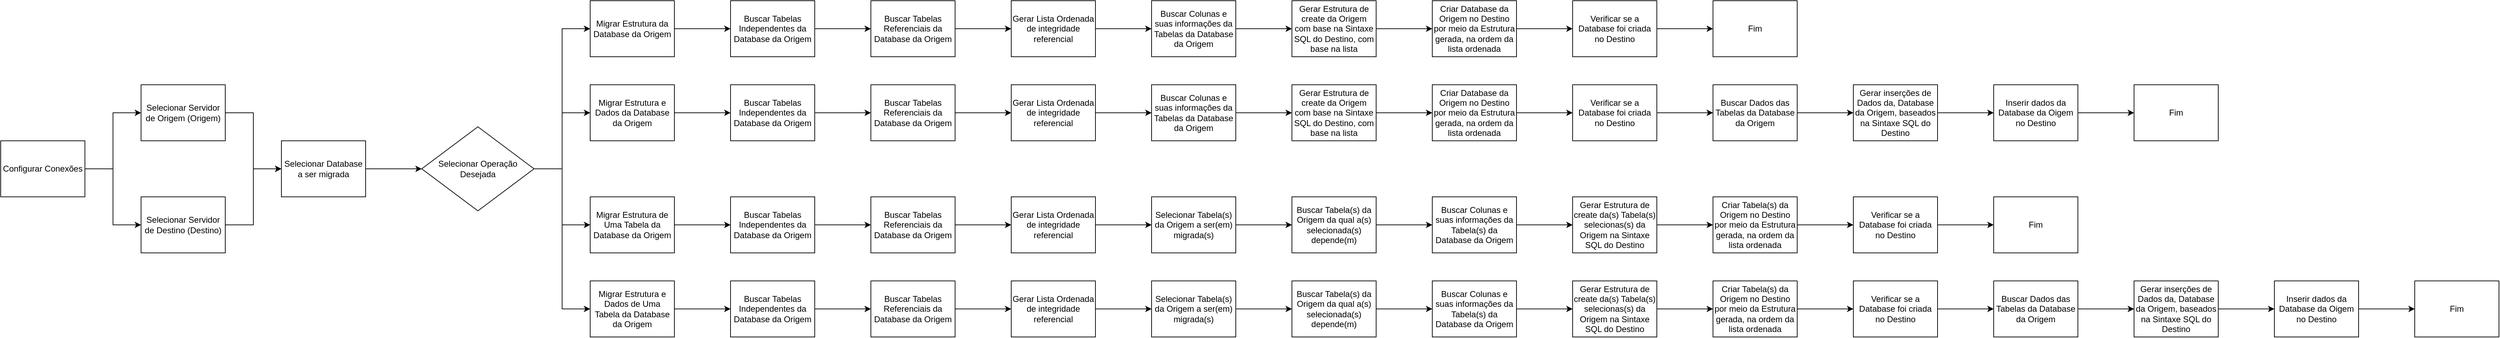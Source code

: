<mxfile version="24.7.7">
  <diagram name="Página-1" id="GfSHoWP0yE8UkhSPtZLo">
    <mxGraphModel grid="1" page="1" gridSize="10" guides="1" tooltips="1" connect="1" arrows="1" fold="1" pageScale="1" pageWidth="827" pageHeight="1169" math="0" shadow="0">
      <root>
        <mxCell id="0" />
        <mxCell id="1" parent="0" />
        <mxCell id="0HNeCWlPuQUJ0uY3fp-I-4" style="edgeStyle=orthogonalEdgeStyle;rounded=0;orthogonalLoop=1;jettySize=auto;html=1;entryX=0;entryY=0.5;entryDx=0;entryDy=0;" edge="1" parent="1" source="0HNeCWlPuQUJ0uY3fp-I-1" target="0HNeCWlPuQUJ0uY3fp-I-3">
          <mxGeometry relative="1" as="geometry" />
        </mxCell>
        <mxCell id="0HNeCWlPuQUJ0uY3fp-I-5" style="edgeStyle=orthogonalEdgeStyle;rounded=0;orthogonalLoop=1;jettySize=auto;html=1;entryX=0;entryY=0.5;entryDx=0;entryDy=0;" edge="1" parent="1" source="0HNeCWlPuQUJ0uY3fp-I-1" target="0HNeCWlPuQUJ0uY3fp-I-2">
          <mxGeometry relative="1" as="geometry" />
        </mxCell>
        <mxCell id="0HNeCWlPuQUJ0uY3fp-I-1" value="Configurar Conexões" style="rounded=0;whiteSpace=wrap;html=1;" vertex="1" parent="1">
          <mxGeometry y="200" width="120" height="80" as="geometry" />
        </mxCell>
        <mxCell id="0HNeCWlPuQUJ0uY3fp-I-7" style="edgeStyle=orthogonalEdgeStyle;rounded=0;orthogonalLoop=1;jettySize=auto;html=1;" edge="1" parent="1" source="0HNeCWlPuQUJ0uY3fp-I-2" target="0HNeCWlPuQUJ0uY3fp-I-6">
          <mxGeometry relative="1" as="geometry" />
        </mxCell>
        <mxCell id="0HNeCWlPuQUJ0uY3fp-I-2" value="Selecionar Servidor de Origem (Origem)" style="rounded=0;whiteSpace=wrap;html=1;" vertex="1" parent="1">
          <mxGeometry x="200" y="120" width="120" height="80" as="geometry" />
        </mxCell>
        <mxCell id="0HNeCWlPuQUJ0uY3fp-I-8" style="edgeStyle=orthogonalEdgeStyle;rounded=0;orthogonalLoop=1;jettySize=auto;html=1;entryX=0;entryY=0.5;entryDx=0;entryDy=0;" edge="1" parent="1" source="0HNeCWlPuQUJ0uY3fp-I-3" target="0HNeCWlPuQUJ0uY3fp-I-6">
          <mxGeometry relative="1" as="geometry" />
        </mxCell>
        <mxCell id="0HNeCWlPuQUJ0uY3fp-I-3" value="Selecionar Servidor de Destino (Destino)" style="rounded=0;whiteSpace=wrap;html=1;" vertex="1" parent="1">
          <mxGeometry x="200" y="280" width="120" height="80" as="geometry" />
        </mxCell>
        <mxCell id="0HNeCWlPuQUJ0uY3fp-I-10" style="edgeStyle=orthogonalEdgeStyle;rounded=0;orthogonalLoop=1;jettySize=auto;html=1;" edge="1" parent="1" source="0HNeCWlPuQUJ0uY3fp-I-6" target="0HNeCWlPuQUJ0uY3fp-I-12">
          <mxGeometry relative="1" as="geometry">
            <mxPoint x="600" y="240" as="targetPoint" />
          </mxGeometry>
        </mxCell>
        <mxCell id="0HNeCWlPuQUJ0uY3fp-I-6" value="Selecionar Database a ser migrada" style="rounded=0;whiteSpace=wrap;html=1;" vertex="1" parent="1">
          <mxGeometry x="400" y="200" width="120" height="80" as="geometry" />
        </mxCell>
        <mxCell id="0HNeCWlPuQUJ0uY3fp-I-21" value="" style="edgeStyle=orthogonalEdgeStyle;rounded=0;orthogonalLoop=1;jettySize=auto;html=1;" edge="1" parent="1" source="0HNeCWlPuQUJ0uY3fp-I-11" target="0HNeCWlPuQUJ0uY3fp-I-20">
          <mxGeometry relative="1" as="geometry" />
        </mxCell>
        <mxCell id="0HNeCWlPuQUJ0uY3fp-I-11" value="Migrar Estrutura da Database da Origem" style="rounded=0;whiteSpace=wrap;html=1;" vertex="1" parent="1">
          <mxGeometry x="840" width="120" height="80" as="geometry" />
        </mxCell>
        <mxCell id="0HNeCWlPuQUJ0uY3fp-I-13" style="edgeStyle=orthogonalEdgeStyle;rounded=0;orthogonalLoop=1;jettySize=auto;html=1;exitX=1;exitY=0.5;exitDx=0;exitDy=0;entryX=0;entryY=0.5;entryDx=0;entryDy=0;" edge="1" parent="1" source="0HNeCWlPuQUJ0uY3fp-I-12" target="0HNeCWlPuQUJ0uY3fp-I-11">
          <mxGeometry relative="1" as="geometry">
            <mxPoint x="760" y="230" as="sourcePoint" />
            <mxPoint x="900" y="70" as="targetPoint" />
          </mxGeometry>
        </mxCell>
        <mxCell id="0HNeCWlPuQUJ0uY3fp-I-15" style="edgeStyle=orthogonalEdgeStyle;rounded=0;orthogonalLoop=1;jettySize=auto;html=1;entryX=0;entryY=0.5;entryDx=0;entryDy=0;" edge="1" parent="1" source="0HNeCWlPuQUJ0uY3fp-I-12" target="0HNeCWlPuQUJ0uY3fp-I-14">
          <mxGeometry relative="1" as="geometry" />
        </mxCell>
        <mxCell id="0HNeCWlPuQUJ0uY3fp-I-19" style="edgeStyle=orthogonalEdgeStyle;rounded=0;orthogonalLoop=1;jettySize=auto;html=1;entryX=0;entryY=0.5;entryDx=0;entryDy=0;" edge="1" parent="1" source="0HNeCWlPuQUJ0uY3fp-I-12" target="0HNeCWlPuQUJ0uY3fp-I-18">
          <mxGeometry relative="1" as="geometry" />
        </mxCell>
        <mxCell id="0HNeCWlPuQUJ0uY3fp-I-27" style="edgeStyle=orthogonalEdgeStyle;rounded=0;orthogonalLoop=1;jettySize=auto;html=1;entryX=0;entryY=0.5;entryDx=0;entryDy=0;" edge="1" parent="1" source="0HNeCWlPuQUJ0uY3fp-I-12" target="0HNeCWlPuQUJ0uY3fp-I-26">
          <mxGeometry relative="1" as="geometry" />
        </mxCell>
        <mxCell id="0HNeCWlPuQUJ0uY3fp-I-12" value="Selecionar Operação Desejada" style="rhombus;whiteSpace=wrap;html=1;" vertex="1" parent="1">
          <mxGeometry x="600" y="180" width="160" height="120" as="geometry" />
        </mxCell>
        <mxCell id="0HNeCWlPuQUJ0uY3fp-I-60" value="" style="edgeStyle=orthogonalEdgeStyle;rounded=0;orthogonalLoop=1;jettySize=auto;html=1;" edge="1" parent="1" source="0HNeCWlPuQUJ0uY3fp-I-14" target="0HNeCWlPuQUJ0uY3fp-I-50">
          <mxGeometry relative="1" as="geometry" />
        </mxCell>
        <mxCell id="0HNeCWlPuQUJ0uY3fp-I-14" value="Migrar Estrutura e Dados da Database da Origem" style="rounded=0;whiteSpace=wrap;html=1;" vertex="1" parent="1">
          <mxGeometry x="840" y="120" width="120" height="80" as="geometry" />
        </mxCell>
        <mxCell id="0HNeCWlPuQUJ0uY3fp-I-80" value="" style="edgeStyle=orthogonalEdgeStyle;rounded=0;orthogonalLoop=1;jettySize=auto;html=1;" edge="1" parent="1" source="0HNeCWlPuQUJ0uY3fp-I-18" target="0HNeCWlPuQUJ0uY3fp-I-70">
          <mxGeometry relative="1" as="geometry" />
        </mxCell>
        <mxCell id="0HNeCWlPuQUJ0uY3fp-I-18" value="Migrar Estrutura de Uma Tabela da Database da Origem" style="rounded=0;whiteSpace=wrap;html=1;" vertex="1" parent="1">
          <mxGeometry x="840" y="280" width="120" height="80" as="geometry" />
        </mxCell>
        <mxCell id="0HNeCWlPuQUJ0uY3fp-I-23" value="" style="edgeStyle=orthogonalEdgeStyle;rounded=0;orthogonalLoop=1;jettySize=auto;html=1;" edge="1" parent="1" source="0HNeCWlPuQUJ0uY3fp-I-20" target="0HNeCWlPuQUJ0uY3fp-I-22">
          <mxGeometry relative="1" as="geometry" />
        </mxCell>
        <mxCell id="0HNeCWlPuQUJ0uY3fp-I-20" value="Buscar Tabelas Independentes da Database da Origem" style="whiteSpace=wrap;html=1;rounded=0;" vertex="1" parent="1">
          <mxGeometry x="1040" width="120" height="80" as="geometry" />
        </mxCell>
        <mxCell id="0HNeCWlPuQUJ0uY3fp-I-84" value="" style="edgeStyle=orthogonalEdgeStyle;rounded=0;orthogonalLoop=1;jettySize=auto;html=1;" edge="1" parent="1" source="0HNeCWlPuQUJ0uY3fp-I-22" target="0HNeCWlPuQUJ0uY3fp-I-83">
          <mxGeometry relative="1" as="geometry" />
        </mxCell>
        <mxCell id="0HNeCWlPuQUJ0uY3fp-I-22" value="Buscar Tabelas Referenciais da Database da Origem" style="whiteSpace=wrap;html=1;rounded=0;" vertex="1" parent="1">
          <mxGeometry x="1240" width="120" height="80" as="geometry" />
        </mxCell>
        <mxCell id="0HNeCWlPuQUJ0uY3fp-I-29" value="" style="edgeStyle=orthogonalEdgeStyle;rounded=0;orthogonalLoop=1;jettySize=auto;html=1;" edge="1" parent="1" source="0HNeCWlPuQUJ0uY3fp-I-24" target="0HNeCWlPuQUJ0uY3fp-I-28">
          <mxGeometry relative="1" as="geometry" />
        </mxCell>
        <mxCell id="0HNeCWlPuQUJ0uY3fp-I-24" value="Buscar Colunas e suas informações da Tabelas da Database da Origem" style="whiteSpace=wrap;html=1;rounded=0;" vertex="1" parent="1">
          <mxGeometry x="1640" width="120" height="80" as="geometry" />
        </mxCell>
        <mxCell id="0HNeCWlPuQUJ0uY3fp-I-118" value="" style="edgeStyle=orthogonalEdgeStyle;rounded=0;orthogonalLoop=1;jettySize=auto;html=1;" edge="1" parent="1" source="0HNeCWlPuQUJ0uY3fp-I-26" target="0HNeCWlPuQUJ0uY3fp-I-100">
          <mxGeometry relative="1" as="geometry" />
        </mxCell>
        <mxCell id="0HNeCWlPuQUJ0uY3fp-I-26" value="Migrar Estrutura e Dados de Uma Tabela da Database da Origem" style="rounded=0;whiteSpace=wrap;html=1;" vertex="1" parent="1">
          <mxGeometry x="840" y="400" width="120" height="80" as="geometry" />
        </mxCell>
        <mxCell id="0HNeCWlPuQUJ0uY3fp-I-31" value="" style="edgeStyle=orthogonalEdgeStyle;rounded=0;orthogonalLoop=1;jettySize=auto;html=1;" edge="1" parent="1" source="0HNeCWlPuQUJ0uY3fp-I-28" target="0HNeCWlPuQUJ0uY3fp-I-30">
          <mxGeometry relative="1" as="geometry" />
        </mxCell>
        <mxCell id="0HNeCWlPuQUJ0uY3fp-I-28" value="Gerar Estrutura de create da Origem com base na Sintaxe SQL do Destino, com base na lista" style="whiteSpace=wrap;html=1;rounded=0;" vertex="1" parent="1">
          <mxGeometry x="1840" width="120" height="80" as="geometry" />
        </mxCell>
        <mxCell id="0HNeCWlPuQUJ0uY3fp-I-36" value="" style="edgeStyle=orthogonalEdgeStyle;rounded=0;orthogonalLoop=1;jettySize=auto;html=1;" edge="1" parent="1" source="0HNeCWlPuQUJ0uY3fp-I-30" target="0HNeCWlPuQUJ0uY3fp-I-35">
          <mxGeometry relative="1" as="geometry" />
        </mxCell>
        <mxCell id="0HNeCWlPuQUJ0uY3fp-I-30" value="Criar Database da Origem no Destino por meio da Estrutura gerada, na ordem da lista ordenada" style="whiteSpace=wrap;html=1;rounded=0;" vertex="1" parent="1">
          <mxGeometry x="2040" width="120" height="80" as="geometry" />
        </mxCell>
        <mxCell id="0HNeCWlPuQUJ0uY3fp-I-32" value="Fim" style="whiteSpace=wrap;html=1;rounded=0;" vertex="1" parent="1">
          <mxGeometry x="2440" width="120" height="80" as="geometry" />
        </mxCell>
        <mxCell id="0HNeCWlPuQUJ0uY3fp-I-37" value="" style="edgeStyle=orthogonalEdgeStyle;rounded=0;orthogonalLoop=1;jettySize=auto;html=1;" edge="1" parent="1" source="0HNeCWlPuQUJ0uY3fp-I-35" target="0HNeCWlPuQUJ0uY3fp-I-32">
          <mxGeometry relative="1" as="geometry" />
        </mxCell>
        <mxCell id="0HNeCWlPuQUJ0uY3fp-I-35" value="Verificar se a Database foi criada no Destino" style="whiteSpace=wrap;html=1;rounded=0;" vertex="1" parent="1">
          <mxGeometry x="2240" width="120" height="80" as="geometry" />
        </mxCell>
        <mxCell id="0HNeCWlPuQUJ0uY3fp-I-49" value="" style="edgeStyle=orthogonalEdgeStyle;rounded=0;orthogonalLoop=1;jettySize=auto;html=1;" edge="1" parent="1" source="0HNeCWlPuQUJ0uY3fp-I-50" target="0HNeCWlPuQUJ0uY3fp-I-52">
          <mxGeometry relative="1" as="geometry" />
        </mxCell>
        <mxCell id="0HNeCWlPuQUJ0uY3fp-I-50" value="Buscar Tabelas Independentes da Database da Origem" style="whiteSpace=wrap;html=1;rounded=0;" vertex="1" parent="1">
          <mxGeometry x="1040" y="120" width="120" height="80" as="geometry" />
        </mxCell>
        <mxCell id="0HNeCWlPuQUJ0uY3fp-I-90" value="" style="edgeStyle=orthogonalEdgeStyle;rounded=0;orthogonalLoop=1;jettySize=auto;html=1;" edge="1" parent="1" source="0HNeCWlPuQUJ0uY3fp-I-52" target="0HNeCWlPuQUJ0uY3fp-I-89">
          <mxGeometry relative="1" as="geometry" />
        </mxCell>
        <mxCell id="0HNeCWlPuQUJ0uY3fp-I-52" value="Buscar Tabelas Referenciais da Database da Origem" style="whiteSpace=wrap;html=1;rounded=0;" vertex="1" parent="1">
          <mxGeometry x="1240" y="120" width="120" height="80" as="geometry" />
        </mxCell>
        <mxCell id="0HNeCWlPuQUJ0uY3fp-I-53" value="" style="edgeStyle=orthogonalEdgeStyle;rounded=0;orthogonalLoop=1;jettySize=auto;html=1;" edge="1" parent="1" source="0HNeCWlPuQUJ0uY3fp-I-54" target="0HNeCWlPuQUJ0uY3fp-I-56">
          <mxGeometry relative="1" as="geometry" />
        </mxCell>
        <mxCell id="0HNeCWlPuQUJ0uY3fp-I-54" value="Buscar Colunas e suas informações da Tabelas da Database da Origem" style="whiteSpace=wrap;html=1;rounded=0;" vertex="1" parent="1">
          <mxGeometry x="1640" y="120" width="120" height="80" as="geometry" />
        </mxCell>
        <mxCell id="0HNeCWlPuQUJ0uY3fp-I-55" value="" style="edgeStyle=orthogonalEdgeStyle;rounded=0;orthogonalLoop=1;jettySize=auto;html=1;" edge="1" parent="1" source="0HNeCWlPuQUJ0uY3fp-I-56" target="0HNeCWlPuQUJ0uY3fp-I-58">
          <mxGeometry relative="1" as="geometry" />
        </mxCell>
        <mxCell id="0HNeCWlPuQUJ0uY3fp-I-56" value="Gerar Estrutura de create da Origem com base na Sintaxe SQL do Destino, com base na lista" style="whiteSpace=wrap;html=1;rounded=0;" vertex="1" parent="1">
          <mxGeometry x="1840" y="120" width="120" height="80" as="geometry" />
        </mxCell>
        <mxCell id="0HNeCWlPuQUJ0uY3fp-I-57" value="" style="edgeStyle=orthogonalEdgeStyle;rounded=0;orthogonalLoop=1;jettySize=auto;html=1;" edge="1" parent="1" source="0HNeCWlPuQUJ0uY3fp-I-58" target="0HNeCWlPuQUJ0uY3fp-I-59">
          <mxGeometry relative="1" as="geometry" />
        </mxCell>
        <mxCell id="0HNeCWlPuQUJ0uY3fp-I-58" value="Criar Database da Origem no Destino por meio da Estrutura gerada, na ordem da lista ordenada" style="whiteSpace=wrap;html=1;rounded=0;" vertex="1" parent="1">
          <mxGeometry x="2040" y="120" width="120" height="80" as="geometry" />
        </mxCell>
        <mxCell id="0HNeCWlPuQUJ0uY3fp-I-62" value="" style="edgeStyle=orthogonalEdgeStyle;rounded=0;orthogonalLoop=1;jettySize=auto;html=1;" edge="1" parent="1" source="0HNeCWlPuQUJ0uY3fp-I-59" target="0HNeCWlPuQUJ0uY3fp-I-61">
          <mxGeometry relative="1" as="geometry" />
        </mxCell>
        <mxCell id="0HNeCWlPuQUJ0uY3fp-I-59" value="Verificar se a Database foi criada no Destino" style="whiteSpace=wrap;html=1;rounded=0;" vertex="1" parent="1">
          <mxGeometry x="2240" y="120" width="120" height="80" as="geometry" />
        </mxCell>
        <mxCell id="0HNeCWlPuQUJ0uY3fp-I-64" value="" style="edgeStyle=orthogonalEdgeStyle;rounded=0;orthogonalLoop=1;jettySize=auto;html=1;" edge="1" parent="1" source="0HNeCWlPuQUJ0uY3fp-I-61" target="0HNeCWlPuQUJ0uY3fp-I-63">
          <mxGeometry relative="1" as="geometry" />
        </mxCell>
        <mxCell id="0HNeCWlPuQUJ0uY3fp-I-61" value="Buscar Dados das Tabelas da Database da Origem" style="whiteSpace=wrap;html=1;rounded=0;" vertex="1" parent="1">
          <mxGeometry x="2440" y="120" width="120" height="80" as="geometry" />
        </mxCell>
        <mxCell id="0HNeCWlPuQUJ0uY3fp-I-66" value="" style="edgeStyle=orthogonalEdgeStyle;rounded=0;orthogonalLoop=1;jettySize=auto;html=1;" edge="1" parent="1" source="0HNeCWlPuQUJ0uY3fp-I-63" target="0HNeCWlPuQUJ0uY3fp-I-65">
          <mxGeometry relative="1" as="geometry" />
        </mxCell>
        <mxCell id="0HNeCWlPuQUJ0uY3fp-I-63" value="Gerar inserções de Dados da, Database da Origem, baseados na Sintaxe SQL do Destino" style="whiteSpace=wrap;html=1;rounded=0;" vertex="1" parent="1">
          <mxGeometry x="2640" y="120" width="120" height="80" as="geometry" />
        </mxCell>
        <mxCell id="0HNeCWlPuQUJ0uY3fp-I-68" value="" style="edgeStyle=orthogonalEdgeStyle;rounded=0;orthogonalLoop=1;jettySize=auto;html=1;" edge="1" parent="1" source="0HNeCWlPuQUJ0uY3fp-I-65" target="0HNeCWlPuQUJ0uY3fp-I-67">
          <mxGeometry relative="1" as="geometry" />
        </mxCell>
        <mxCell id="0HNeCWlPuQUJ0uY3fp-I-65" value="Inserir dados da Database da Oigem no Destino" style="whiteSpace=wrap;html=1;rounded=0;" vertex="1" parent="1">
          <mxGeometry x="2840" y="120" width="120" height="80" as="geometry" />
        </mxCell>
        <mxCell id="0HNeCWlPuQUJ0uY3fp-I-67" value="Fim" style="whiteSpace=wrap;html=1;rounded=0;" vertex="1" parent="1">
          <mxGeometry x="3040" y="120" width="120" height="80" as="geometry" />
        </mxCell>
        <mxCell id="0HNeCWlPuQUJ0uY3fp-I-69" value="" style="edgeStyle=orthogonalEdgeStyle;rounded=0;orthogonalLoop=1;jettySize=auto;html=1;" edge="1" parent="1" source="0HNeCWlPuQUJ0uY3fp-I-70" target="0HNeCWlPuQUJ0uY3fp-I-72">
          <mxGeometry relative="1" as="geometry" />
        </mxCell>
        <mxCell id="0HNeCWlPuQUJ0uY3fp-I-70" value="Buscar Tabelas Independentes da Database da Origem" style="whiteSpace=wrap;html=1;rounded=0;" vertex="1" parent="1">
          <mxGeometry x="1040" y="280" width="120" height="80" as="geometry" />
        </mxCell>
        <mxCell id="0HNeCWlPuQUJ0uY3fp-I-82" value="" style="edgeStyle=orthogonalEdgeStyle;rounded=0;orthogonalLoop=1;jettySize=auto;html=1;" edge="1" parent="1" source="0HNeCWlPuQUJ0uY3fp-I-72" target="0HNeCWlPuQUJ0uY3fp-I-81">
          <mxGeometry relative="1" as="geometry" />
        </mxCell>
        <mxCell id="0HNeCWlPuQUJ0uY3fp-I-72" value="Buscar Tabelas Referenciais da Database da Origem" style="whiteSpace=wrap;html=1;rounded=0;" vertex="1" parent="1">
          <mxGeometry x="1240" y="280" width="120" height="80" as="geometry" />
        </mxCell>
        <mxCell id="0HNeCWlPuQUJ0uY3fp-I-93" value="" style="edgeStyle=orthogonalEdgeStyle;rounded=0;orthogonalLoop=1;jettySize=auto;html=1;" edge="1" parent="1" source="0HNeCWlPuQUJ0uY3fp-I-74" target="0HNeCWlPuQUJ0uY3fp-I-92">
          <mxGeometry relative="1" as="geometry" />
        </mxCell>
        <mxCell id="0HNeCWlPuQUJ0uY3fp-I-74" value="Selecionar Tabela(s) da Origem a ser(em) migrada(s)" style="whiteSpace=wrap;html=1;rounded=0;" vertex="1" parent="1">
          <mxGeometry x="1640" y="280" width="120" height="80" as="geometry" />
        </mxCell>
        <mxCell id="0HNeCWlPuQUJ0uY3fp-I-75" value="" style="edgeStyle=orthogonalEdgeStyle;rounded=0;orthogonalLoop=1;jettySize=auto;html=1;" edge="1" parent="1" source="0HNeCWlPuQUJ0uY3fp-I-76" target="0HNeCWlPuQUJ0uY3fp-I-78">
          <mxGeometry relative="1" as="geometry" />
        </mxCell>
        <mxCell id="0HNeCWlPuQUJ0uY3fp-I-76" value="Buscar Colunas e suas informações da Tabela(s) da Database da Origem" style="whiteSpace=wrap;html=1;rounded=0;" vertex="1" parent="1">
          <mxGeometry x="2040" y="280" width="120" height="80" as="geometry" />
        </mxCell>
        <mxCell id="0HNeCWlPuQUJ0uY3fp-I-77" value="" style="edgeStyle=orthogonalEdgeStyle;rounded=0;orthogonalLoop=1;jettySize=auto;html=1;" edge="1" parent="1" source="0HNeCWlPuQUJ0uY3fp-I-78" target="0HNeCWlPuQUJ0uY3fp-I-79">
          <mxGeometry relative="1" as="geometry" />
        </mxCell>
        <mxCell id="0HNeCWlPuQUJ0uY3fp-I-78" value="Gerar Estrutura de create da(s) Tabela(s) selecionas(s) da Origem na Sintaxe SQL do Destino" style="whiteSpace=wrap;html=1;rounded=0;" vertex="1" parent="1">
          <mxGeometry x="2240" y="280" width="120" height="80" as="geometry" />
        </mxCell>
        <mxCell id="0HNeCWlPuQUJ0uY3fp-I-96" value="" style="edgeStyle=orthogonalEdgeStyle;rounded=0;orthogonalLoop=1;jettySize=auto;html=1;" edge="1" parent="1" source="0HNeCWlPuQUJ0uY3fp-I-79" target="0HNeCWlPuQUJ0uY3fp-I-95">
          <mxGeometry relative="1" as="geometry" />
        </mxCell>
        <mxCell id="0HNeCWlPuQUJ0uY3fp-I-79" value="Criar Tabela(s) da Origem no Destino por meio da Estrutura gerada, na ordem da lista ordenada" style="whiteSpace=wrap;html=1;rounded=0;" vertex="1" parent="1">
          <mxGeometry x="2440" y="280" width="120" height="80" as="geometry" />
        </mxCell>
        <mxCell id="0HNeCWlPuQUJ0uY3fp-I-88" value="" style="edgeStyle=orthogonalEdgeStyle;rounded=0;orthogonalLoop=1;jettySize=auto;html=1;" edge="1" parent="1" source="0HNeCWlPuQUJ0uY3fp-I-81" target="0HNeCWlPuQUJ0uY3fp-I-74">
          <mxGeometry relative="1" as="geometry" />
        </mxCell>
        <mxCell id="0HNeCWlPuQUJ0uY3fp-I-81" value="Gerar Lista Ordenada de integridade referencial" style="whiteSpace=wrap;html=1;rounded=0;" vertex="1" parent="1">
          <mxGeometry x="1440" y="280" width="120" height="80" as="geometry" />
        </mxCell>
        <mxCell id="0HNeCWlPuQUJ0uY3fp-I-87" value="" style="edgeStyle=orthogonalEdgeStyle;rounded=0;orthogonalLoop=1;jettySize=auto;html=1;" edge="1" parent="1" source="0HNeCWlPuQUJ0uY3fp-I-83" target="0HNeCWlPuQUJ0uY3fp-I-24">
          <mxGeometry relative="1" as="geometry" />
        </mxCell>
        <mxCell id="0HNeCWlPuQUJ0uY3fp-I-83" value="Gerar Lista Ordenada de integridade referencial" style="whiteSpace=wrap;html=1;rounded=0;" vertex="1" parent="1">
          <mxGeometry x="1440" width="120" height="80" as="geometry" />
        </mxCell>
        <mxCell id="0HNeCWlPuQUJ0uY3fp-I-91" value="" style="edgeStyle=orthogonalEdgeStyle;rounded=0;orthogonalLoop=1;jettySize=auto;html=1;" edge="1" parent="1" source="0HNeCWlPuQUJ0uY3fp-I-89" target="0HNeCWlPuQUJ0uY3fp-I-54">
          <mxGeometry relative="1" as="geometry" />
        </mxCell>
        <mxCell id="0HNeCWlPuQUJ0uY3fp-I-89" value="Gerar Lista Ordenada de integridade referencial" style="whiteSpace=wrap;html=1;rounded=0;" vertex="1" parent="1">
          <mxGeometry x="1440" y="120" width="120" height="80" as="geometry" />
        </mxCell>
        <mxCell id="0HNeCWlPuQUJ0uY3fp-I-94" value="" style="edgeStyle=orthogonalEdgeStyle;rounded=0;orthogonalLoop=1;jettySize=auto;html=1;" edge="1" parent="1" source="0HNeCWlPuQUJ0uY3fp-I-92" target="0HNeCWlPuQUJ0uY3fp-I-76">
          <mxGeometry relative="1" as="geometry" />
        </mxCell>
        <mxCell id="0HNeCWlPuQUJ0uY3fp-I-92" value="Buscar Tabela(s) da Origem da qual a(s) selecionada(s) depende(m)" style="whiteSpace=wrap;html=1;rounded=0;" vertex="1" parent="1">
          <mxGeometry x="1840" y="280" width="120" height="80" as="geometry" />
        </mxCell>
        <mxCell id="0HNeCWlPuQUJ0uY3fp-I-98" value="" style="edgeStyle=orthogonalEdgeStyle;rounded=0;orthogonalLoop=1;jettySize=auto;html=1;" edge="1" parent="1" source="0HNeCWlPuQUJ0uY3fp-I-95" target="0HNeCWlPuQUJ0uY3fp-I-97">
          <mxGeometry relative="1" as="geometry" />
        </mxCell>
        <mxCell id="0HNeCWlPuQUJ0uY3fp-I-95" value="Verificar se a Database foi criada no Destino" style="whiteSpace=wrap;html=1;rounded=0;" vertex="1" parent="1">
          <mxGeometry x="2640" y="280" width="120" height="80" as="geometry" />
        </mxCell>
        <mxCell id="0HNeCWlPuQUJ0uY3fp-I-97" value="Fim" style="whiteSpace=wrap;html=1;rounded=0;" vertex="1" parent="1">
          <mxGeometry x="2840" y="280" width="120" height="80" as="geometry" />
        </mxCell>
        <mxCell id="0HNeCWlPuQUJ0uY3fp-I-99" value="" style="edgeStyle=orthogonalEdgeStyle;rounded=0;orthogonalLoop=1;jettySize=auto;html=1;" edge="1" parent="1" source="0HNeCWlPuQUJ0uY3fp-I-100" target="0HNeCWlPuQUJ0uY3fp-I-102">
          <mxGeometry relative="1" as="geometry" />
        </mxCell>
        <mxCell id="0HNeCWlPuQUJ0uY3fp-I-100" value="Buscar Tabelas Independentes da Database da Origem" style="whiteSpace=wrap;html=1;rounded=0;" vertex="1" parent="1">
          <mxGeometry x="1040" y="400" width="120" height="80" as="geometry" />
        </mxCell>
        <mxCell id="0HNeCWlPuQUJ0uY3fp-I-101" value="" style="edgeStyle=orthogonalEdgeStyle;rounded=0;orthogonalLoop=1;jettySize=auto;html=1;" edge="1" parent="1" source="0HNeCWlPuQUJ0uY3fp-I-102" target="0HNeCWlPuQUJ0uY3fp-I-112">
          <mxGeometry relative="1" as="geometry" />
        </mxCell>
        <mxCell id="0HNeCWlPuQUJ0uY3fp-I-102" value="Buscar Tabelas Referenciais da Database da Origem" style="whiteSpace=wrap;html=1;rounded=0;" vertex="1" parent="1">
          <mxGeometry x="1240" y="400" width="120" height="80" as="geometry" />
        </mxCell>
        <mxCell id="0HNeCWlPuQUJ0uY3fp-I-103" value="" style="edgeStyle=orthogonalEdgeStyle;rounded=0;orthogonalLoop=1;jettySize=auto;html=1;" edge="1" parent="1" source="0HNeCWlPuQUJ0uY3fp-I-104" target="0HNeCWlPuQUJ0uY3fp-I-114">
          <mxGeometry relative="1" as="geometry" />
        </mxCell>
        <mxCell id="0HNeCWlPuQUJ0uY3fp-I-104" value="Selecionar Tabela(s) da Origem a ser(em) migrada(s)" style="whiteSpace=wrap;html=1;rounded=0;" vertex="1" parent="1">
          <mxGeometry x="1640" y="400" width="120" height="80" as="geometry" />
        </mxCell>
        <mxCell id="0HNeCWlPuQUJ0uY3fp-I-105" value="" style="edgeStyle=orthogonalEdgeStyle;rounded=0;orthogonalLoop=1;jettySize=auto;html=1;" edge="1" parent="1" source="0HNeCWlPuQUJ0uY3fp-I-106" target="0HNeCWlPuQUJ0uY3fp-I-108">
          <mxGeometry relative="1" as="geometry" />
        </mxCell>
        <mxCell id="0HNeCWlPuQUJ0uY3fp-I-106" value="Buscar Colunas e suas informações da Tabela(s) da Database da Origem" style="whiteSpace=wrap;html=1;rounded=0;" vertex="1" parent="1">
          <mxGeometry x="2040" y="400" width="120" height="80" as="geometry" />
        </mxCell>
        <mxCell id="0HNeCWlPuQUJ0uY3fp-I-107" value="" style="edgeStyle=orthogonalEdgeStyle;rounded=0;orthogonalLoop=1;jettySize=auto;html=1;" edge="1" parent="1" source="0HNeCWlPuQUJ0uY3fp-I-108" target="0HNeCWlPuQUJ0uY3fp-I-110">
          <mxGeometry relative="1" as="geometry" />
        </mxCell>
        <mxCell id="0HNeCWlPuQUJ0uY3fp-I-108" value="Gerar Estrutura de create da(s) Tabela(s) selecionas(s) da Origem na Sintaxe SQL do Destino" style="whiteSpace=wrap;html=1;rounded=0;" vertex="1" parent="1">
          <mxGeometry x="2240" y="400" width="120" height="80" as="geometry" />
        </mxCell>
        <mxCell id="0HNeCWlPuQUJ0uY3fp-I-109" value="" style="edgeStyle=orthogonalEdgeStyle;rounded=0;orthogonalLoop=1;jettySize=auto;html=1;" edge="1" parent="1" source="0HNeCWlPuQUJ0uY3fp-I-110" target="0HNeCWlPuQUJ0uY3fp-I-116">
          <mxGeometry relative="1" as="geometry" />
        </mxCell>
        <mxCell id="0HNeCWlPuQUJ0uY3fp-I-110" value="Criar Tabela(s) da Origem no Destino por meio da Estrutura gerada, na ordem da lista ordenada" style="whiteSpace=wrap;html=1;rounded=0;" vertex="1" parent="1">
          <mxGeometry x="2440" y="400" width="120" height="80" as="geometry" />
        </mxCell>
        <mxCell id="0HNeCWlPuQUJ0uY3fp-I-111" value="" style="edgeStyle=orthogonalEdgeStyle;rounded=0;orthogonalLoop=1;jettySize=auto;html=1;" edge="1" parent="1" source="0HNeCWlPuQUJ0uY3fp-I-112" target="0HNeCWlPuQUJ0uY3fp-I-104">
          <mxGeometry relative="1" as="geometry" />
        </mxCell>
        <mxCell id="0HNeCWlPuQUJ0uY3fp-I-112" value="Gerar Lista Ordenada de integridade referencial" style="whiteSpace=wrap;html=1;rounded=0;" vertex="1" parent="1">
          <mxGeometry x="1440" y="400" width="120" height="80" as="geometry" />
        </mxCell>
        <mxCell id="0HNeCWlPuQUJ0uY3fp-I-113" value="" style="edgeStyle=orthogonalEdgeStyle;rounded=0;orthogonalLoop=1;jettySize=auto;html=1;" edge="1" parent="1" source="0HNeCWlPuQUJ0uY3fp-I-114" target="0HNeCWlPuQUJ0uY3fp-I-106">
          <mxGeometry relative="1" as="geometry" />
        </mxCell>
        <mxCell id="0HNeCWlPuQUJ0uY3fp-I-114" value="Buscar Tabela(s) da Origem da qual a(s) selecionada(s) depende(m)" style="whiteSpace=wrap;html=1;rounded=0;" vertex="1" parent="1">
          <mxGeometry x="1840" y="400" width="120" height="80" as="geometry" />
        </mxCell>
        <mxCell id="0HNeCWlPuQUJ0uY3fp-I-126" value="" style="edgeStyle=orthogonalEdgeStyle;rounded=0;orthogonalLoop=1;jettySize=auto;html=1;" edge="1" parent="1" source="0HNeCWlPuQUJ0uY3fp-I-116" target="0HNeCWlPuQUJ0uY3fp-I-120">
          <mxGeometry relative="1" as="geometry" />
        </mxCell>
        <mxCell id="0HNeCWlPuQUJ0uY3fp-I-116" value="Verificar se a Database foi criada no Destino" style="whiteSpace=wrap;html=1;rounded=0;" vertex="1" parent="1">
          <mxGeometry x="2640" y="400" width="120" height="80" as="geometry" />
        </mxCell>
        <mxCell id="0HNeCWlPuQUJ0uY3fp-I-119" value="" style="edgeStyle=orthogonalEdgeStyle;rounded=0;orthogonalLoop=1;jettySize=auto;html=1;" edge="1" parent="1" source="0HNeCWlPuQUJ0uY3fp-I-120" target="0HNeCWlPuQUJ0uY3fp-I-122">
          <mxGeometry relative="1" as="geometry" />
        </mxCell>
        <mxCell id="0HNeCWlPuQUJ0uY3fp-I-120" value="Buscar Dados das Tabelas da Database da Origem" style="whiteSpace=wrap;html=1;rounded=0;" vertex="1" parent="1">
          <mxGeometry x="2840" y="400" width="120" height="80" as="geometry" />
        </mxCell>
        <mxCell id="0HNeCWlPuQUJ0uY3fp-I-121" value="" style="edgeStyle=orthogonalEdgeStyle;rounded=0;orthogonalLoop=1;jettySize=auto;html=1;" edge="1" parent="1" source="0HNeCWlPuQUJ0uY3fp-I-122" target="0HNeCWlPuQUJ0uY3fp-I-124">
          <mxGeometry relative="1" as="geometry" />
        </mxCell>
        <mxCell id="0HNeCWlPuQUJ0uY3fp-I-122" value="Gerar inserções de Dados da, Database da Origem, baseados na Sintaxe SQL do Destino" style="whiteSpace=wrap;html=1;rounded=0;" vertex="1" parent="1">
          <mxGeometry x="3040" y="400" width="120" height="80" as="geometry" />
        </mxCell>
        <mxCell id="0HNeCWlPuQUJ0uY3fp-I-123" value="" style="edgeStyle=orthogonalEdgeStyle;rounded=0;orthogonalLoop=1;jettySize=auto;html=1;" edge="1" parent="1" source="0HNeCWlPuQUJ0uY3fp-I-124" target="0HNeCWlPuQUJ0uY3fp-I-125">
          <mxGeometry relative="1" as="geometry" />
        </mxCell>
        <mxCell id="0HNeCWlPuQUJ0uY3fp-I-124" value="Inserir dados da Database da Oigem no Destino" style="whiteSpace=wrap;html=1;rounded=0;" vertex="1" parent="1">
          <mxGeometry x="3240" y="400" width="120" height="80" as="geometry" />
        </mxCell>
        <mxCell id="0HNeCWlPuQUJ0uY3fp-I-125" value="Fim" style="whiteSpace=wrap;html=1;rounded=0;" vertex="1" parent="1">
          <mxGeometry x="3440" y="400" width="120" height="80" as="geometry" />
        </mxCell>
      </root>
    </mxGraphModel>
  </diagram>
</mxfile>
